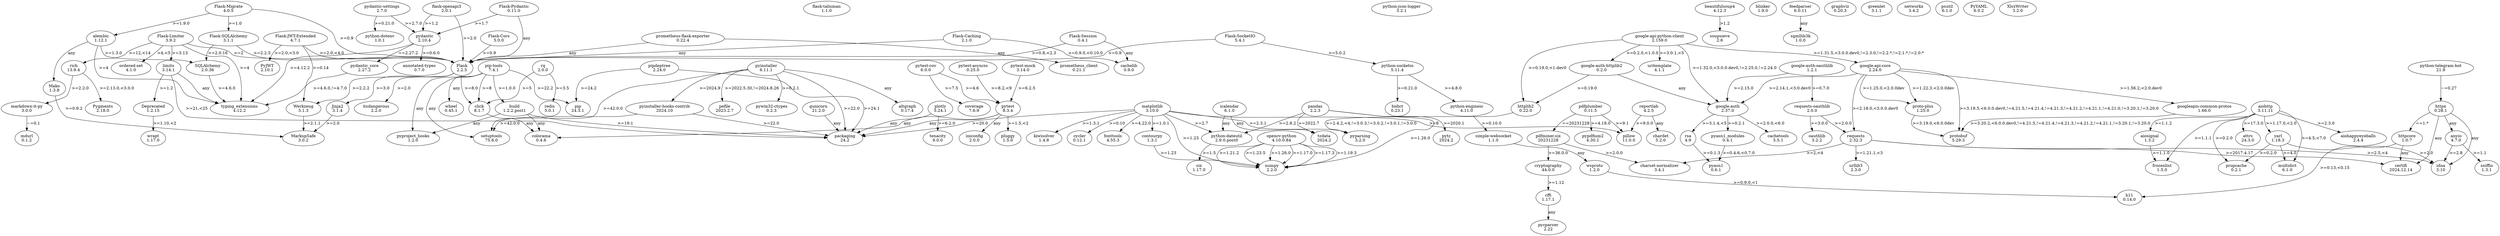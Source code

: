 digraph {
	"annotated-types" [label="annotated-types\n0.7.0"]
	"charset-normalizer" [label="charset-normalizer\n3.4.1"]
	"flask-caching" -> cachelib [label=">=0.9.0,<0.10.0"]
	"flask-caching" -> flask [label=any]
	"flask-caching" [label="Flask-Caching\n2.1.0"]
	"flask-cors" -> flask [label=">=0.9"]
	"flask-cors" [label="Flask-Cors\n5.0.0"]
	"flask-jwt-extended" -> flask [label=">=2.0,<4.0"]
	"flask-jwt-extended" -> pyjwt [label=">=2.0,<3.0"]
	"flask-jwt-extended" -> werkzeug [label=">=0.14"]
	"flask-jwt-extended" [label="Flask-JWT-Extended\n4.7.1"]
	"flask-limiter" -> "ordered-set" [label=">4,<5"]
	"flask-limiter" -> "typing-extensions" [label=">=4"]
	"flask-limiter" -> flask [label=">=2"]
	"flask-limiter" -> limits [label=">=3.13"]
	"flask-limiter" -> rich [label=">=12,<14"]
	"flask-limiter" [label="Flask-Limiter\n3.9.2"]
	"flask-migrate" -> "flask-sqlalchemy" [label=">=1.0"]
	"flask-migrate" -> alembic [label=">=1.9.0"]
	"flask-migrate" -> flask [label=">=0.9"]
	"flask-migrate" [label="Flask-Migrate\n4.0.5"]
	"flask-openapi3" -> flask [label=">=2.0"]
	"flask-openapi3" -> pydantic [label=">=1.2"]
	"flask-openapi3" [label="flask-openapi3\n2.0.1"]
	"flask-pydantic" -> flask [label=any]
	"flask-pydantic" -> pydantic [label=">=1.7"]
	"flask-pydantic" [label="Flask-Pydantic\n0.11.0"]
	"flask-session" -> cachelib [label=any]
	"flask-session" -> flask [label=">=0.8,<2.3"]
	"flask-session" [label="Flask-Session\n0.4.1"]
	"flask-socketio" -> "python-socketio" [label=">=5.0.2"]
	"flask-socketio" -> flask [label=">=0.9"]
	"flask-socketio" [label="Flask-SocketIO\n5.4.1"]
	"flask-sqlalchemy" -> flask [label=">=2.2.5"]
	"flask-sqlalchemy" -> sqlalchemy [label=">=2.0.16"]
	"flask-sqlalchemy" [label="Flask-SQLAlchemy\n3.1.1"]
	"flask-talisman" [label="flask-talisman\n1.1.0"]
	"google-api-core" -> "google-auth" [label=">=2.14.1,<3.0.dev0"]
	"google-api-core" -> "googleapis-common-protos" [label=">=1.56.2,<2.0.dev0"]
	"google-api-core" -> "proto-plus" [label=">=1.22.3,<2.0.0dev"]
	"google-api-core" -> "proto-plus" [label=">=1.25.0,<2.0.0dev"]
	"google-api-core" -> protobuf [label=">=3.19.5,<6.0.0.dev0,!=4.21.5,!=4.21.4,!=4.21.3,!=4.21.2,!=4.21.1,!=4.21.0,!=3.20.1,!=3.20.0"]
	"google-api-core" -> requests [label=">=2.18.0,<3.0.0.dev0"]
	"google-api-core" [label="google-api-core\n2.24.0"]
	"google-api-python-client" -> "google-api-core" [label=">=1.31.5,<3.0.0.dev0,!=2.3.0,!=2.2.*,!=2.1.*,!=2.0.*"]
	"google-api-python-client" -> "google-auth" [label=">=1.32.0,<3.0.0.dev0,!=2.25.0,!=2.24.0"]
	"google-api-python-client" -> "google-auth-httplib2" [label=">=0.2.0,<1.0.0"]
	"google-api-python-client" -> httplib2 [label=">=0.19.0,<1.dev0"]
	"google-api-python-client" -> uritemplate [label=">=3.0.1,<5"]
	"google-api-python-client" [label="google-api-python-client\n2.159.0"]
	"google-auth" -> "pyasn1-modules" [label=">=0.2.1"]
	"google-auth" -> cachetools [label=">=2.0.0,<6.0"]
	"google-auth" -> rsa [label=">=3.1.4,<5"]
	"google-auth" [label="google-auth\n2.37.0"]
	"google-auth-httplib2" -> "google-auth" [label=any]
	"google-auth-httplib2" -> httplib2 [label=">=0.19.0"]
	"google-auth-httplib2" [label="google-auth-httplib2\n0.2.0"]
	"google-auth-oauthlib" -> "google-auth" [label=">=2.15.0"]
	"google-auth-oauthlib" -> "requests-oauthlib" [label=">=0.7.0"]
	"google-auth-oauthlib" [label="google-auth-oauthlib\n1.2.1"]
	"googleapis-common-protos" -> protobuf [label=">=3.20.2,<6.0.0.dev0,!=4.21.5,!=4.21.4,!=4.21.3,!=4.21.2,!=4.21.1,!=3.20.1,!=3.20.0"]
	"googleapis-common-protos" [label="googleapis-common-protos\n1.66.0"]
	"markdown-it-py" -> mdurl [label="~=0.1"]
	"markdown-it-py" [label="markdown-it-py\n3.0.0"]
	"opencv-python" -> numpy [label=">=1.17.0"]
	"opencv-python" -> numpy [label=">=1.17.3"]
	"opencv-python" -> numpy [label=">=1.19.3"]
	"opencv-python" -> numpy [label=">=1.21.2"]
	"opencv-python" -> numpy [label=">=1.23.5"]
	"opencv-python" -> numpy [label=">=1.26.0"]
	"opencv-python" [label="opencv-python\n4.10.0.84"]
	"ordered-set" [label="ordered-set\n4.1.0"]
	"pdfminer-six" -> "charset-normalizer" [label=">=2.0.0"]
	"pdfminer-six" -> cryptography [label=">=36.0.0"]
	"pdfminer-six" [label="pdfminer.six\n20231228"]
	"pip-tools" -> "pyproject-hooks" [label=any]
	"pip-tools" -> build [label=">=1.0.0"]
	"pip-tools" -> click [label=">=8"]
	"pip-tools" -> pip [label=">=22.2"]
	"pip-tools" -> setuptools [label=any]
	"pip-tools" -> wheel [label=any]
	"pip-tools" [label="pip-tools\n7.4.1"]
	"prometheus-client" [label="prometheus_client\n0.21.1"]
	"prometheus-flask-exporter" -> "prometheus-client" [label=any]
	"prometheus-flask-exporter" -> flask [label=any]
	"prometheus-flask-exporter" [label="prometheus-flask-exporter\n0.22.4"]
	"proto-plus" -> protobuf [label=">=3.19.0,<6.0.0dev"]
	"proto-plus" [label="proto-plus\n1.25.0"]
	"pyasn1-modules" -> pyasn1 [label=">=0.4.6,<0.7.0"]
	"pyasn1-modules" [label="pyasn1_modules\n0.4.1"]
	"pydantic-core" -> "typing-extensions" [label=">=4.6.0,!=4.7.0"]
	"pydantic-core" [label="pydantic_core\n2.27.2"]
	"pydantic-settings" -> "python-dotenv" [label=">=0.21.0"]
	"pydantic-settings" -> pydantic [label=">=2.7.0"]
	"pydantic-settings" [label="pydantic-settings\n2.7.0"]
	"pyinstaller-hooks-contrib" -> packaging [label=">=22.0"]
	"pyinstaller-hooks-contrib" -> setuptools [label=">=42.0.0"]
	"pyinstaller-hooks-contrib" [label="pyinstaller-hooks-contrib\n2024.10"]
	"pyproject-hooks" [label="pyproject_hooks\n1.2.0"]
	"pytest-asyncio" -> pytest [label=">=8.2,<9"]
	"pytest-asyncio" [label="pytest-asyncio\n0.25.0"]
	"pytest-cov" -> coverage [label=">=7.5"]
	"pytest-cov" -> pytest [label=">=4.6"]
	"pytest-cov" [label="pytest-cov\n6.0.0"]
	"pytest-mock" -> pytest [label=">=6.2.5"]
	"pytest-mock" [label="pytest-mock\n3.14.0"]
	"python-dateutil" -> six [label=">=1.5"]
	"python-dateutil" [label="python-dateutil\n2.9.0.post0"]
	"python-dotenv" [label="python-dotenv\n1.0.1"]
	"python-engineio" -> "simple-websocket" [label=">=0.10.0"]
	"python-engineio" [label="python-engineio\n4.11.0"]
	"python-json-logger" [label="python-json-logger\n3.2.1"]
	"python-socketio" -> "python-engineio" [label=">=4.8.0"]
	"python-socketio" -> bidict [label=">=0.21.0"]
	"python-socketio" [label="python-socketio\n5.11.4"]
	"python-telegram-bot" -> httpx [label="~=0.27"]
	"python-telegram-bot" [label="python-telegram-bot\n21.9"]
	"pywin32-ctypes" [label="pywin32-ctypes\n0.2.3"]
	"requests-oauthlib" -> oauthlib [label=">=3.0.0"]
	"requests-oauthlib" -> requests [label=">=2.0.0"]
	"requests-oauthlib" [label="requests-oauthlib\n2.0.0"]
	"simple-websocket" -> wsproto [label=any]
	"simple-websocket" [label="simple-websocket\n1.1.0"]
	"typing-extensions" [label="typing_extensions\n4.12.2"]
	aiohappyeyeballs [label="aiohappyeyeballs\n2.4.4"]
	aiohttp -> aiohappyeyeballs [label=">=2.3.0"]
	aiohttp -> aiosignal [label=">=1.1.2"]
	aiohttp -> attrs [label=">=17.3.0"]
	aiohttp -> frozenlist [label=">=1.1.1"]
	aiohttp -> multidict [label=">=4.5,<7.0"]
	aiohttp -> propcache [label=">=0.2.0"]
	aiohttp -> yarl [label=">=1.17.0,<2.0"]
	aiohttp [label="aiohttp\n3.11.11"]
	aiosignal -> frozenlist [label=">=1.1.0"]
	aiosignal [label="aiosignal\n1.3.2"]
	alembic -> "typing-extensions" [label=">=4"]
	alembic -> mako [label=any]
	alembic -> sqlalchemy [label=">=1.3.0"]
	alembic [label="alembic\n1.12.1"]
	altgraph [label="altgraph\n0.17.4"]
	anyio -> idna [label=">=2.8"]
	anyio -> sniffio [label=">=1.1"]
	anyio [label="anyio\n4.7.0"]
	attrs [label="attrs\n24.3.0"]
	beautifulsoup4 -> soupsieve [label=">1.2"]
	beautifulsoup4 [label="beautifulsoup4\n4.12.3"]
	bidict [label="bidict\n0.23.1"]
	blinker [label="blinker\n1.9.0"]
	build -> "pyproject-hooks" [label=any]
	build -> colorama [label=any]
	build -> packaging [label=">=19.1"]
	build [label="build\n1.2.2.post1"]
	cachelib [label="cachelib\n0.9.0"]
	cachetools [label="cachetools\n5.5.1"]
	certifi [label="certifi\n2024.12.14"]
	cffi -> pycparser [label=any]
	cffi [label="cffi\n1.17.1"]
	chardet [label="chardet\n5.2.0"]
	click -> colorama [label=any]
	click [label="click\n8.1.7"]
	colorama [label="colorama\n0.4.6"]
	contourpy -> numpy [label=">=1.23"]
	contourpy [label="contourpy\n1.3.1"]
	coverage [label="coverage\n7.6.9"]
	cryptography -> cffi [label=">=1.12"]
	cryptography [label="cryptography\n44.0.0"]
	cycler [label="cycler\n0.12.1"]
	deprecated -> wrapt [label=">=1.10,<2"]
	deprecated [label="Deprecated\n1.2.15"]
	feedparser -> sgmllib3k [label=any]
	feedparser [label="feedparser\n6.0.11"]
	flask -> click [label=">=8.0"]
	flask -> itsdangerous [label=">=2.0"]
	flask -> jinja2 [label=">=3.0"]
	flask -> werkzeug [label=">=2.2.2"]
	flask [label="Flask\n2.2.5"]
	fonttools [label="fonttools\n4.55.3"]
	frozenlist [label="frozenlist\n1.5.0"]
	graphviz [label="graphviz\n0.20.3"]
	greenlet [label="greenlet\n3.1.1"]
	gunicorn -> packaging [label=any]
	gunicorn [label="gunicorn\n21.2.0"]
	h11 [label="h11\n0.14.0"]
	httpcore -> certifi [label=any]
	httpcore -> h11 [label=">=0.13,<0.15"]
	httpcore [label="httpcore\n1.0.7"]
	httplib2 -> pyparsing [label=">=2.4.2,<4,!=3.0.3,!=3.0.2,!=3.0.1,!=3.0.0"]
	httplib2 [label="httplib2\n0.22.0"]
	httpx -> anyio [label=any]
	httpx -> certifi [label=any]
	httpx -> httpcore [label="==1.*"]
	httpx -> idna [label=any]
	httpx [label="httpx\n0.28.1"]
	icalendar -> "python-dateutil" [label=any]
	icalendar -> tzdata [label=any]
	icalendar [label="icalendar\n6.1.0"]
	idna [label="idna\n3.10"]
	iniconfig [label="iniconfig\n2.0.0"]
	itsdangerous [label="itsdangerous\n2.2.0"]
	jinja2 -> markupsafe [label=">=2.0"]
	jinja2 [label="Jinja2\n3.1.4"]
	kiwisolver [label="kiwisolver\n1.4.8"]
	limits -> "typing-extensions" [label=any]
	limits -> deprecated [label=">=1.2"]
	limits -> packaging [label=">=21,<25"]
	limits [label="limits\n3.14.1"]
	mako -> markupsafe [label=">=0.9.2"]
	mako [label="Mako\n1.3.8"]
	markupsafe [label="MarkupSafe\n3.0.2"]
	matplotlib -> "python-dateutil" [label=">=2.7"]
	matplotlib -> contourpy [label=">=1.0.1"]
	matplotlib -> cycler [label=">=0.10"]
	matplotlib -> fonttools [label=">=4.22.0"]
	matplotlib -> kiwisolver [label=">=1.3.1"]
	matplotlib -> numpy [label=">=1.23"]
	matplotlib -> packaging [label=">=20.0"]
	matplotlib -> pillow [label=">=8"]
	matplotlib -> pyparsing [label=">=2.3.1"]
	matplotlib [label="matplotlib\n3.10.0"]
	mdurl [label="mdurl\n0.1.2"]
	multidict [label="multidict\n6.1.0"]
	networkx [label="networkx\n3.4.2"]
	numpy [label="numpy\n2.2.0"]
	oauthlib [label="oauthlib\n3.2.2"]
	packaging [label="packaging\n24.2"]
	pandas -> "python-dateutil" [label=">=2.8.2"]
	pandas -> numpy [label=">=1.26.0"]
	pandas -> pytz [label=">=2020.1"]
	pandas -> tzdata [label=">=2022.7"]
	pandas [label="pandas\n2.2.3"]
	pdfplumber -> "pdfminer-six" [label="==20231228"]
	pdfplumber -> pillow [label=">=9.1"]
	pdfplumber -> pypdfium2 [label=">=4.18.0"]
	pdfplumber [label="pdfplumber\n0.11.5"]
	pefile [label="pefile\n2023.2.7"]
	pillow [label="pillow\n11.0.0"]
	pip [label="pip\n24.3.1"]
	pipdeptree -> packaging [label=">=24.1"]
	pipdeptree -> pip [label=">=24.2"]
	pipdeptree [label="pipdeptree\n2.24.0"]
	plotly -> packaging [label=any]
	plotly -> tenacity [label=">=6.2.0"]
	plotly [label="plotly\n5.24.1"]
	pluggy [label="pluggy\n1.5.0"]
	propcache [label="propcache\n0.2.1"]
	protobuf [label="protobuf\n5.29.3"]
	psutil [label="psutil\n6.1.0"]
	pyasn1 [label="pyasn1\n0.6.1"]
	pycparser [label="pycparser\n2.22"]
	pydantic -> "annotated-types" [label=">=0.6.0"]
	pydantic -> "pydantic-core" [label="==2.27.2"]
	pydantic -> "typing-extensions" [label=">=4.12.2"]
	pydantic [label="pydantic\n2.10.4"]
	pygments [label="Pygments\n2.18.0"]
	pyinstaller -> "pyinstaller-hooks-contrib" [label=">=2024.9"]
	pyinstaller -> "pywin32-ctypes" [label=">=0.2.1"]
	pyinstaller -> altgraph [label=any]
	pyinstaller -> packaging [label=">=22.0"]
	pyinstaller -> pefile [label=">=2022.5.30,!=2024.8.26"]
	pyinstaller -> setuptools [label=">=42.0.0"]
	pyinstaller [label="pyinstaller\n6.11.1"]
	pyjwt [label="PyJWT\n2.10.1"]
	pyparsing [label="pyparsing\n3.2.0"]
	pypdfium2 [label="pypdfium2\n4.30.1"]
	pytest -> colorama [label=any]
	pytest -> iniconfig [label=any]
	pytest -> packaging [label=any]
	pytest -> pluggy [label=">=1.5,<2"]
	pytest [label="pytest\n8.3.4"]
	pytz [label="pytz\n2024.2"]
	pyyaml [label="PyYAML\n6.0.2"]
	redis [label="redis\n5.0.1"]
	reportlab -> chardet [label=any]
	reportlab -> pillow [label=">=9.0.0"]
	reportlab [label="reportlab\n4.2.5"]
	requests -> "charset-normalizer" [label=">=2,<4"]
	requests -> certifi [label=">=2017.4.17"]
	requests -> idna [label=">=2.5,<4"]
	requests -> urllib3 [label=">=1.21.1,<3"]
	requests [label="requests\n2.32.3"]
	rich -> "markdown-it-py" [label=">=2.2.0"]
	rich -> pygments [label=">=2.13.0,<3.0.0"]
	rich [label="rich\n13.9.4"]
	rq -> click [label=">=5"]
	rq -> redis [label=">=3.5"]
	rq [label="rq\n2.0.0"]
	rsa -> pyasn1 [label=">=0.1.3"]
	rsa [label="rsa\n4.9"]
	setuptools [label="setuptools\n75.6.0"]
	sgmllib3k [label="sgmllib3k\n1.0.0"]
	six [label="six\n1.17.0"]
	sniffio [label="sniffio\n1.3.1"]
	soupsieve [label="soupsieve\n2.6"]
	sqlalchemy -> "typing-extensions" [label=">=4.6.0"]
	sqlalchemy [label="SQLAlchemy\n2.0.36"]
	tenacity [label="tenacity\n9.0.0"]
	tzdata [label="tzdata\n2024.2"]
	uritemplate [label="uritemplate\n4.1.1"]
	urllib3 [label="urllib3\n2.3.0"]
	werkzeug -> markupsafe [label=">=2.1.1"]
	werkzeug [label="Werkzeug\n3.1.3"]
	wheel [label="wheel\n0.45.1"]
	wrapt [label="wrapt\n1.17.0"]
	wsproto -> h11 [label=">=0.9.0,<1"]
	wsproto [label="wsproto\n1.2.0"]
	xlsxwriter [label="XlsxWriter\n3.2.0"]
	yarl -> idna [label=">=2.0"]
	yarl -> multidict [label=">=4.0"]
	yarl -> propcache [label=">=0.2.0"]
	yarl [label="yarl\n1.18.3"]
}

